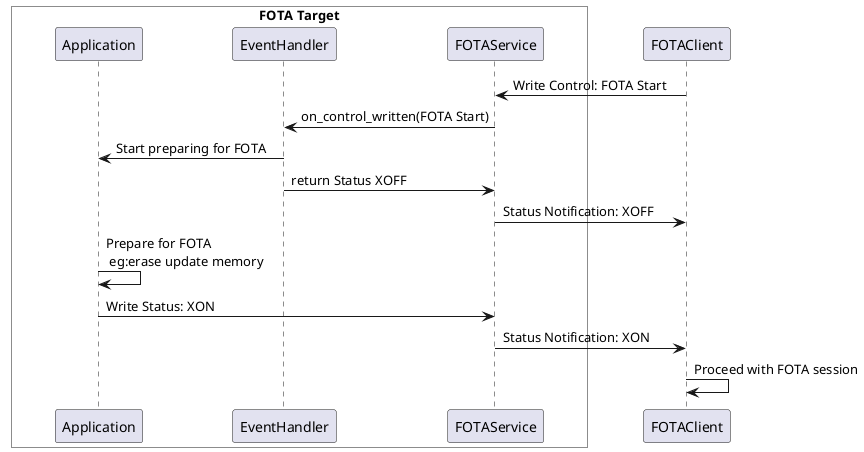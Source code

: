 @startuml
skinparam ParticipantPadding 40
skinparam BoxPadding 10

box "FOTA Target" #White
participant Application as app
participant EventHandler as eh
participant FOTAService as fotasvc
end box
participant FOTAClient as fotaclient

fotaclient -> fotasvc : Write Control: FOTA Start
fotasvc -> eh : on_control_written(FOTA Start)
eh -> app : Start preparing for FOTA
eh -> fotasvc : return Status XOFF
fotasvc -> fotaclient : Status Notification: XOFF
app -> app: Prepare for FOTA\n eg:erase update memory
app -> fotasvc : Write Status: XON
fotasvc -> fotaclient : Status Notification: XON
fotaclient -> fotaclient: Proceed with FOTA session
@enduml